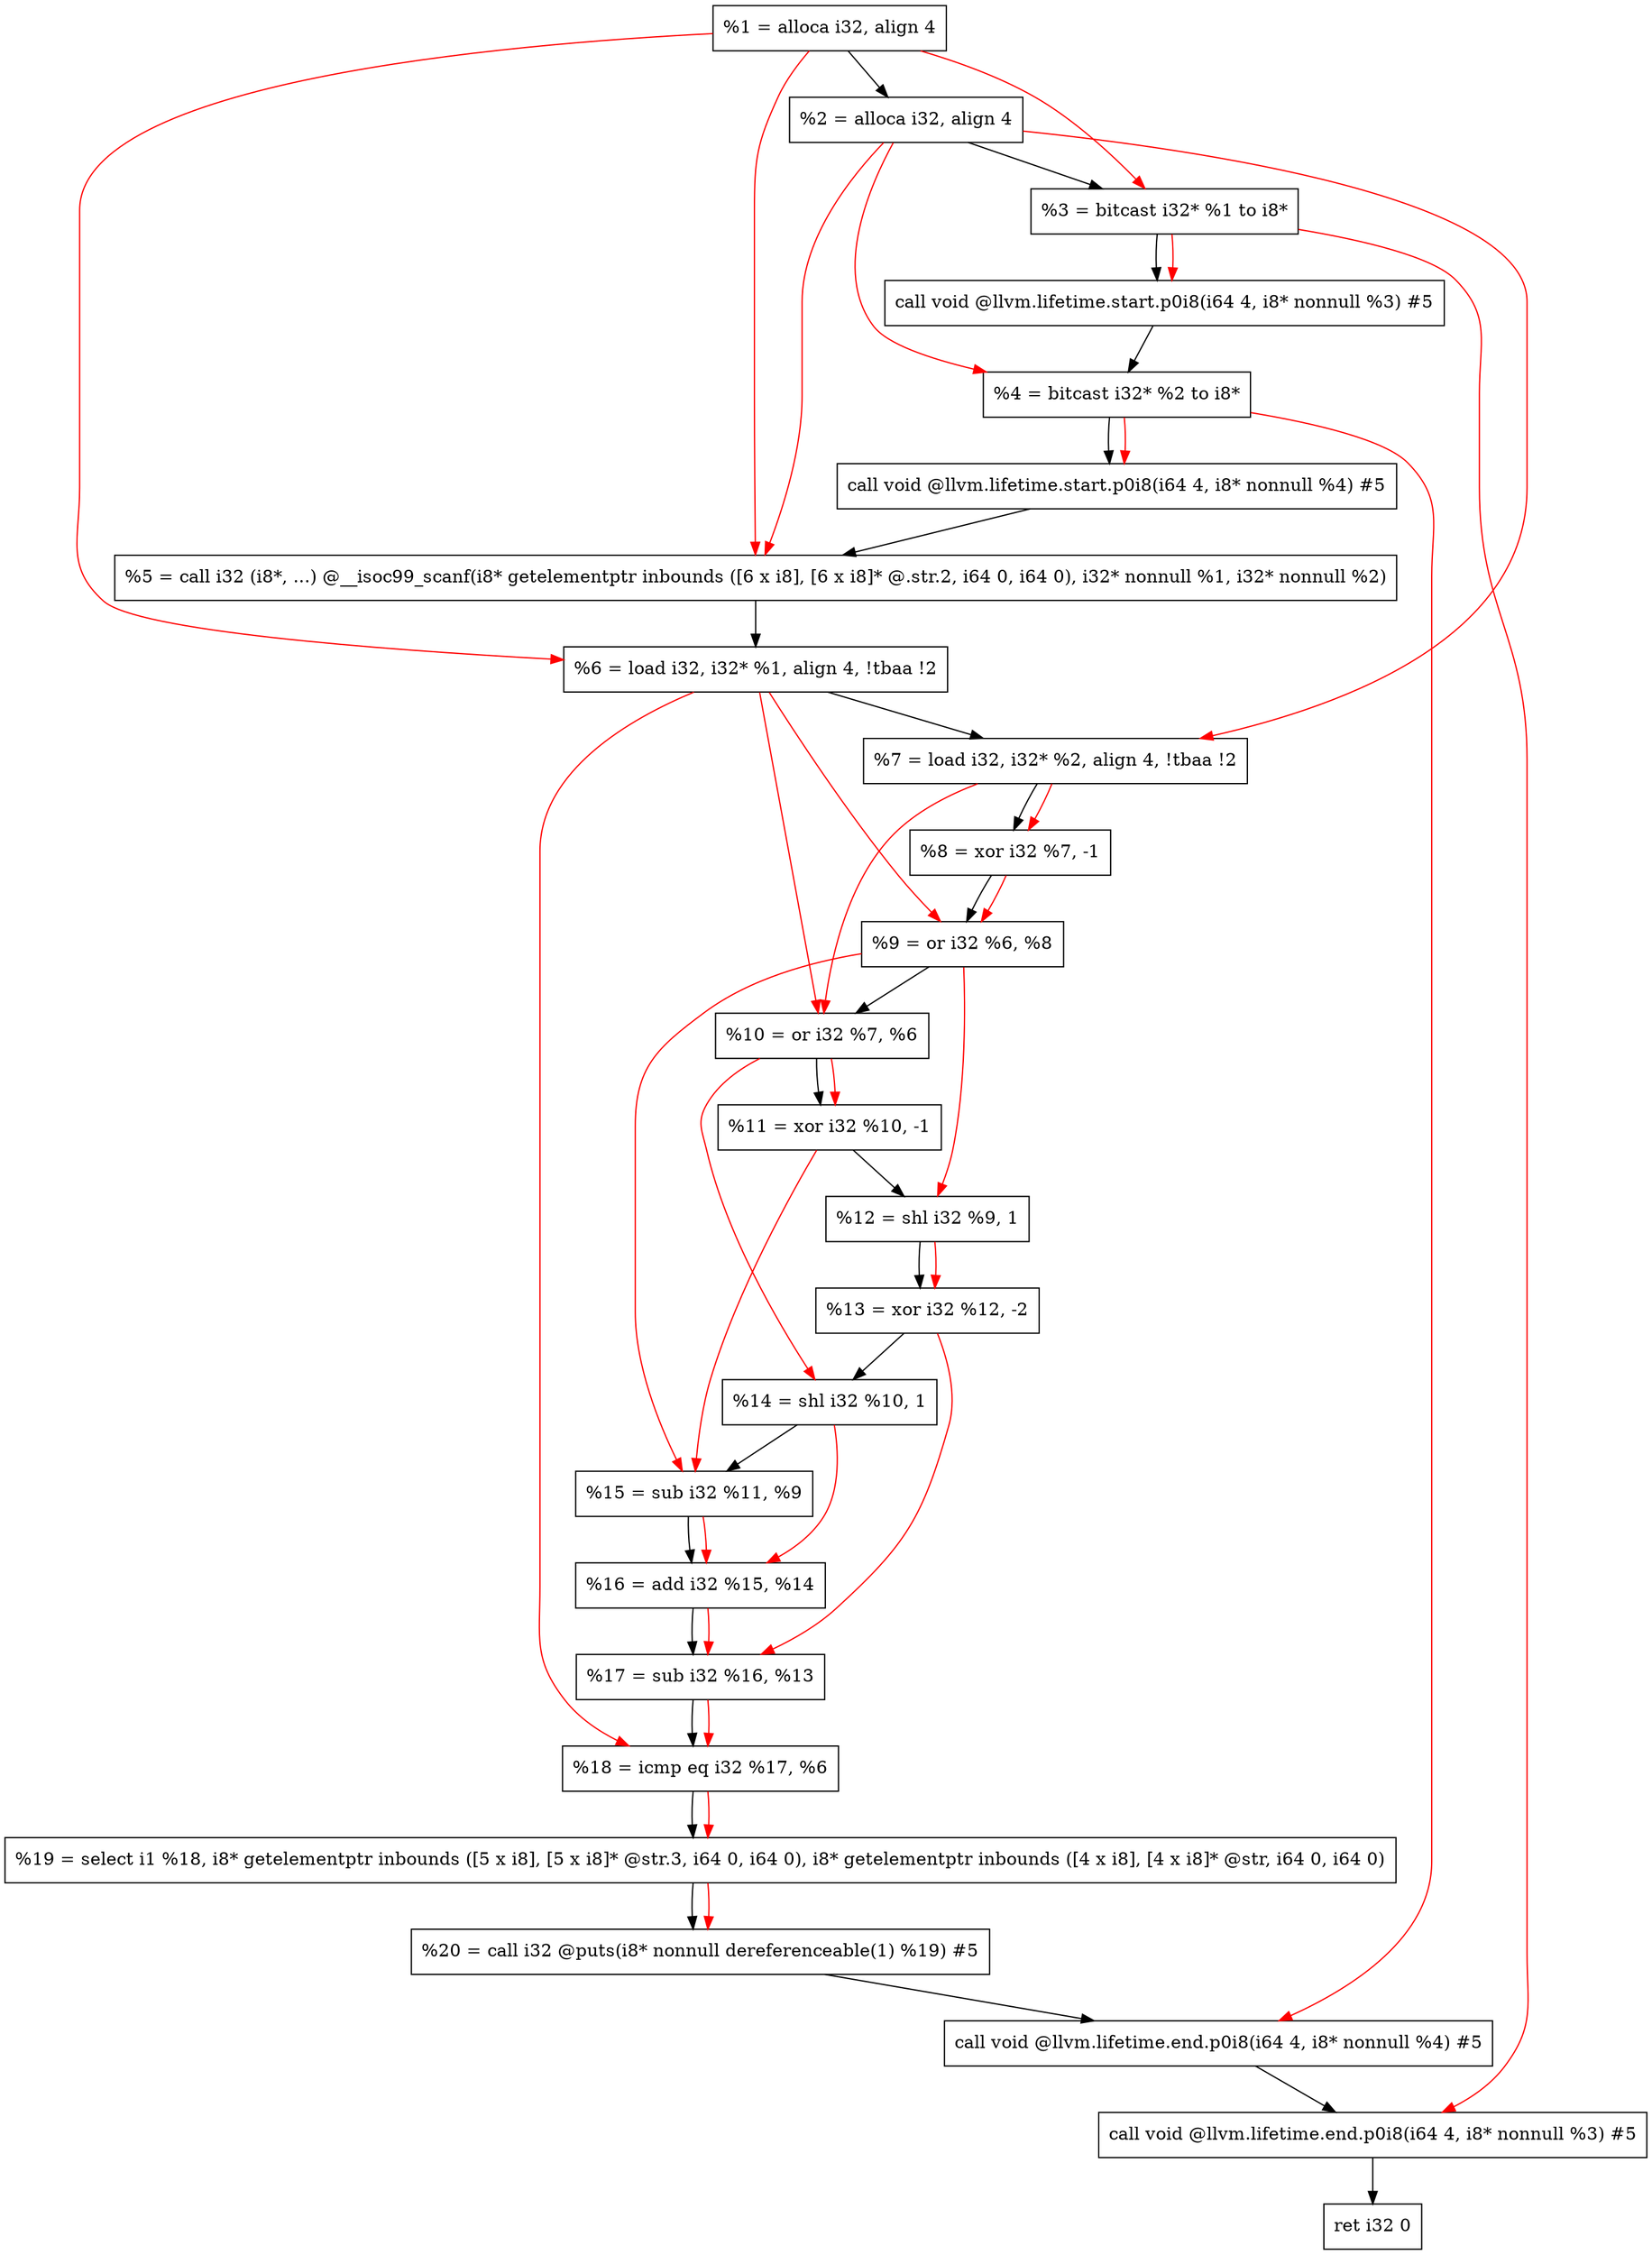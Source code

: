 digraph "DFG for'main' function" {
	Node0x14d8748[shape=record, label="  %1 = alloca i32, align 4"];
	Node0x14d87c8[shape=record, label="  %2 = alloca i32, align 4"];
	Node0x14d8858[shape=record, label="  %3 = bitcast i32* %1 to i8*"];
	Node0x14d8cb8[shape=record, label="  call void @llvm.lifetime.start.p0i8(i64 4, i8* nonnull %3) #5"];
	Node0x14d8d98[shape=record, label="  %4 = bitcast i32* %2 to i8*"];
	Node0x14d8eb8[shape=record, label="  call void @llvm.lifetime.start.p0i8(i64 4, i8* nonnull %4) #5"];
	Node0x14d90f0[shape=record, label="  %5 = call i32 (i8*, ...) @__isoc99_scanf(i8* getelementptr inbounds ([6 x i8], [6 x i8]* @.str.2, i64 0, i64 0), i32* nonnull %1, i32* nonnull %2)"];
	Node0x14d91a8[shape=record, label="  %6 = load i32, i32* %1, align 4, !tbaa !2"];
	Node0x14da118[shape=record, label="  %7 = load i32, i32* %2, align 4, !tbaa !2"];
	Node0x14da7a0[shape=record, label="  %8 = xor i32 %7, -1"];
	Node0x14da810[shape=record, label="  %9 = or i32 %6, %8"];
	Node0x14da880[shape=record, label="  %10 = or i32 %7, %6"];
	Node0x14da8f0[shape=record, label="  %11 = xor i32 %10, -1"];
	Node0x14da960[shape=record, label="  %12 = shl i32 %9, 1"];
	Node0x14da9d0[shape=record, label="  %13 = xor i32 %12, -2"];
	Node0x14daa40[shape=record, label="  %14 = shl i32 %10, 1"];
	Node0x14daab0[shape=record, label="  %15 = sub i32 %11, %9"];
	Node0x14dab20[shape=record, label="  %16 = add i32 %15, %14"];
	Node0x14dab90[shape=record, label="  %17 = sub i32 %16, %13"];
	Node0x14dac00[shape=record, label="  %18 = icmp eq i32 %17, %6"];
	Node0x14799d8[shape=record, label="  %19 = select i1 %18, i8* getelementptr inbounds ([5 x i8], [5 x i8]* @str.3, i64 0, i64 0), i8* getelementptr inbounds ([4 x i8], [4 x i8]* @str, i64 0, i64 0)"];
	Node0x14dac90[shape=record, label="  %20 = call i32 @puts(i8* nonnull dereferenceable(1) %19) #5"];
	Node0x14daee8[shape=record, label="  call void @llvm.lifetime.end.p0i8(i64 4, i8* nonnull %4) #5"];
	Node0x14db048[shape=record, label="  call void @llvm.lifetime.end.p0i8(i64 4, i8* nonnull %3) #5"];
	Node0x14db108[shape=record, label="  ret i32 0"];
	Node0x14d8748 -> Node0x14d87c8;
	Node0x14d87c8 -> Node0x14d8858;
	Node0x14d8858 -> Node0x14d8cb8;
	Node0x14d8cb8 -> Node0x14d8d98;
	Node0x14d8d98 -> Node0x14d8eb8;
	Node0x14d8eb8 -> Node0x14d90f0;
	Node0x14d90f0 -> Node0x14d91a8;
	Node0x14d91a8 -> Node0x14da118;
	Node0x14da118 -> Node0x14da7a0;
	Node0x14da7a0 -> Node0x14da810;
	Node0x14da810 -> Node0x14da880;
	Node0x14da880 -> Node0x14da8f0;
	Node0x14da8f0 -> Node0x14da960;
	Node0x14da960 -> Node0x14da9d0;
	Node0x14da9d0 -> Node0x14daa40;
	Node0x14daa40 -> Node0x14daab0;
	Node0x14daab0 -> Node0x14dab20;
	Node0x14dab20 -> Node0x14dab90;
	Node0x14dab90 -> Node0x14dac00;
	Node0x14dac00 -> Node0x14799d8;
	Node0x14799d8 -> Node0x14dac90;
	Node0x14dac90 -> Node0x14daee8;
	Node0x14daee8 -> Node0x14db048;
	Node0x14db048 -> Node0x14db108;
edge [color=red]
	Node0x14d8748 -> Node0x14d8858;
	Node0x14d8858 -> Node0x14d8cb8;
	Node0x14d87c8 -> Node0x14d8d98;
	Node0x14d8d98 -> Node0x14d8eb8;
	Node0x14d8748 -> Node0x14d90f0;
	Node0x14d87c8 -> Node0x14d90f0;
	Node0x14d8748 -> Node0x14d91a8;
	Node0x14d87c8 -> Node0x14da118;
	Node0x14da118 -> Node0x14da7a0;
	Node0x14d91a8 -> Node0x14da810;
	Node0x14da7a0 -> Node0x14da810;
	Node0x14da118 -> Node0x14da880;
	Node0x14d91a8 -> Node0x14da880;
	Node0x14da880 -> Node0x14da8f0;
	Node0x14da810 -> Node0x14da960;
	Node0x14da960 -> Node0x14da9d0;
	Node0x14da880 -> Node0x14daa40;
	Node0x14da8f0 -> Node0x14daab0;
	Node0x14da810 -> Node0x14daab0;
	Node0x14daab0 -> Node0x14dab20;
	Node0x14daa40 -> Node0x14dab20;
	Node0x14dab20 -> Node0x14dab90;
	Node0x14da9d0 -> Node0x14dab90;
	Node0x14dab90 -> Node0x14dac00;
	Node0x14d91a8 -> Node0x14dac00;
	Node0x14dac00 -> Node0x14799d8;
	Node0x14799d8 -> Node0x14dac90;
	Node0x14d8d98 -> Node0x14daee8;
	Node0x14d8858 -> Node0x14db048;
}
